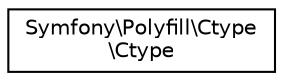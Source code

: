 digraph "Graphical Class Hierarchy"
{
  edge [fontname="Helvetica",fontsize="10",labelfontname="Helvetica",labelfontsize="10"];
  node [fontname="Helvetica",fontsize="10",shape=record];
  rankdir="LR";
  Node0 [label="Symfony\\Polyfill\\Ctype\l\\Ctype",height=0.2,width=0.4,color="black", fillcolor="white", style="filled",URL="$classSymfony_1_1Polyfill_1_1Ctype_1_1Ctype.html"];
}
